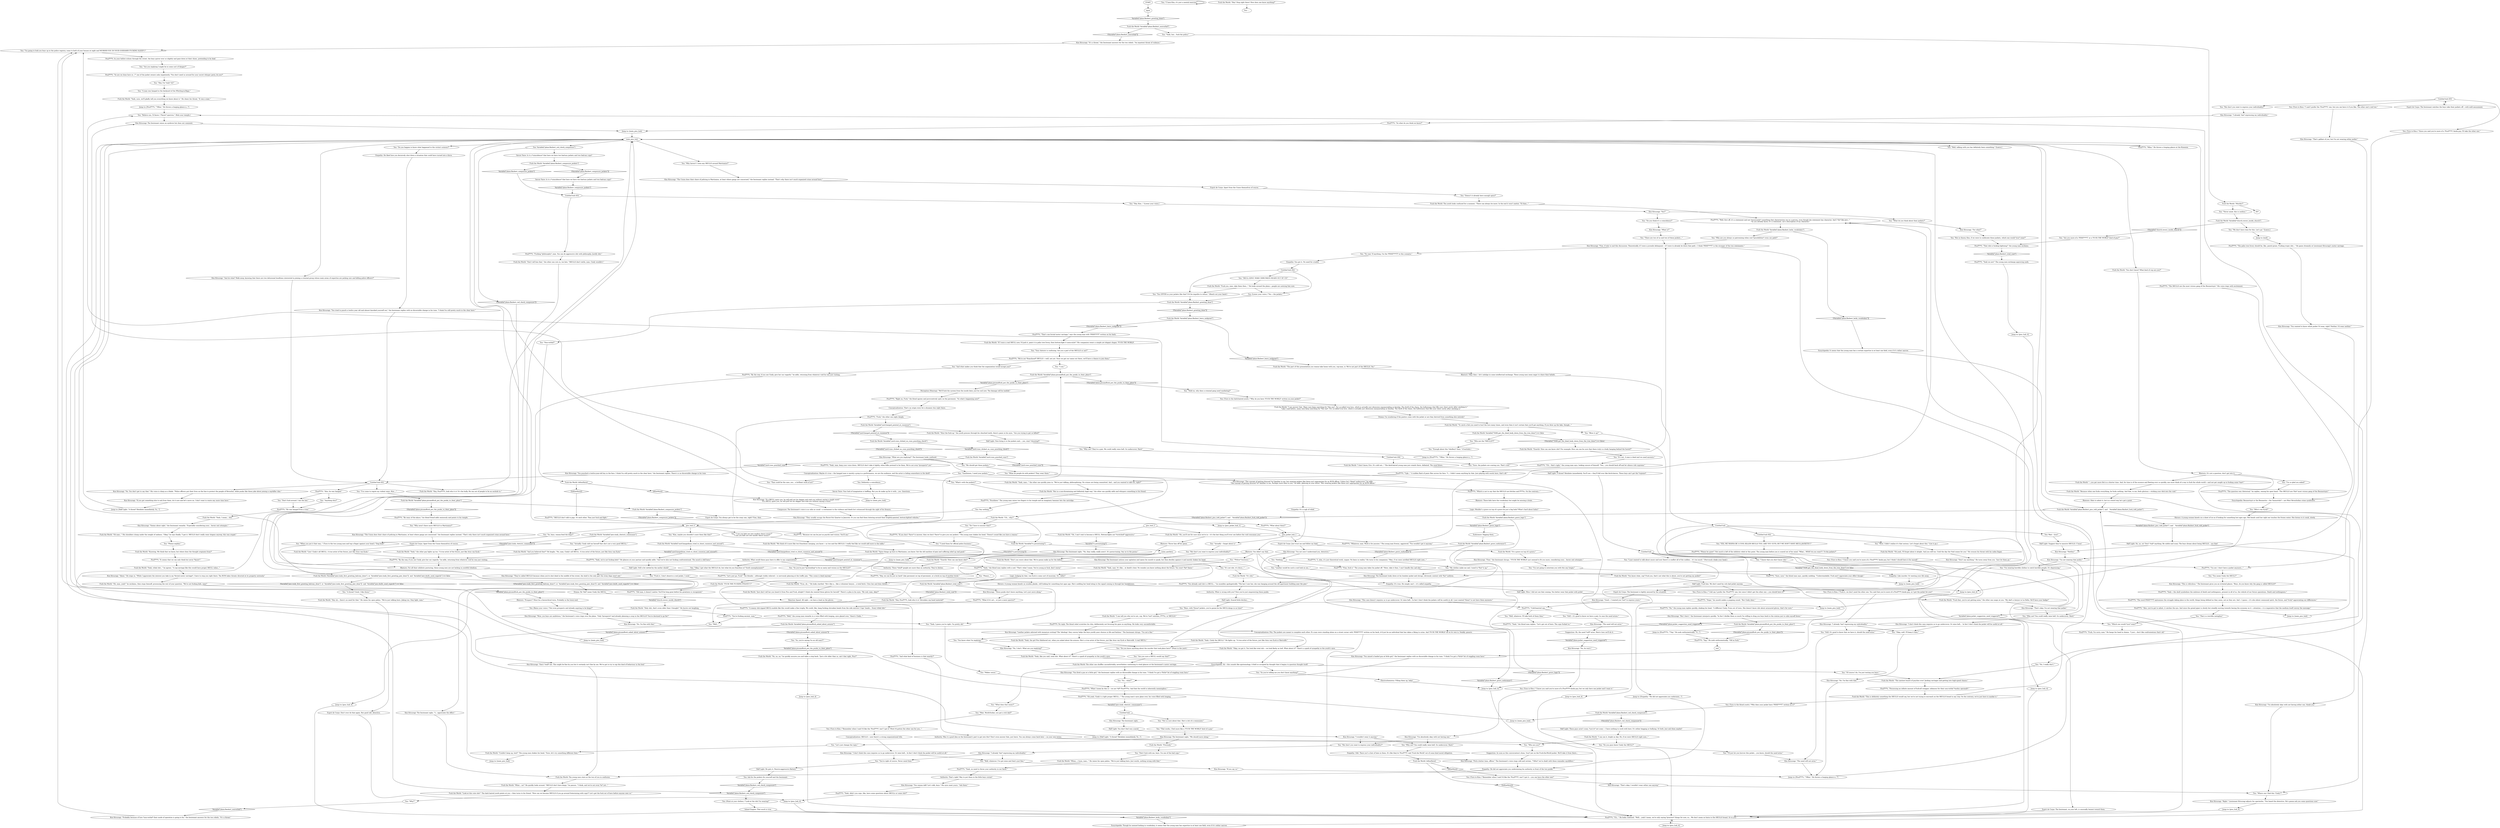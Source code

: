 # PLAZA / PISSFLAUBERT AND FTW
# Near Kineema, two young gentlemen wishing to introduce Martinaise to the SKULLS brand are idling away, looking at the beast of a motor carriage. It is possible to get their jackets if you succeed the red check.
# ==================================================
digraph G {
	  0 [label="START"];
	  1 [label="input"];
	  2 [label="Kim Kitsuragi: \"I'm absolutely okay with not having one.\""];
	  3 [label="Half Light: Suggest they're massive SKULLS. C'mon!"];
	  4 [label="Untitled hub"];
	  5 [label="Pissf****t: \"Yeah, no need to throw your authority in our faces.\""];
	  6 [label="Fuck the World: Variable[\"yard.cuno_clicked_on_cuno_punching_check\"]"];
	  7 [label="Variable[\"yard.cuno_clicked_on_cuno_punching_check\"]", shape=diamond];
	  8 [label="!(Variable[\"yard.cuno_clicked_on_cuno_punching_check\"])", shape=diamond];
	  9 [label="Fuck the World: Variable[\"yard.hangedman_tried_to_shoot_cunoesse_and_missed\"]"];
	  10 [label="Variable[\"yard.hangedman_tried_to_shoot_cunoesse_and_missed\"]", shape=diamond];
	  11 [label="!(Variable[\"yard.hangedman_tried_to_shoot_cunoesse_and_missed\"])", shape=diamond];
	  12 [label="Pissf****t: \"Right on, Fuck,\" the blond agrees and provocatively spits on the pavement. \"So what's happening now?\""];
	  13 [label="Savoir Faire: Is it a *coincidence* that here we have two bad-ass jackets and two bad-ass cops?"];
	  14 [label="Fuck the World: \"FUCK THE FUCKING POLICE!!!!\""];
	  15 [label="Composure: The lieutenant's voice is as calm as usual -- a testament to the violence and death he's witnessed through the sight of his firearm."];
	  16 [label="Pissf****t: \"What about them?\""];
	  17 [label="You: \"And what makes you think that the organization would accept you?\""];
	  18 [label="You: \"Hey, Kim...\" (Lower your voice.)"];
	  19 [label="Half Light: These guys aren't scary, *you're* not scary -- I have nothing to work with here. It's either begging or bullying. Or both. Just ask them maybe?"];
	  20 [label="Kim Kitsuragi: \"Probably because of how *non-verbal* their mode of operation is going to be,\" the lieutenant answers for the two rebels. \"It's a threat.\""];
	  21 [label="Pissf****t: \"By the way, if you see Cindy, give her our regards,\" he adds, returning from whatever void he was just visiting."];
	  22 [label="Fuck the World: \"Yeah,\" the other guy lights up too. \"A true artist of the future, just like Arno van Eyck.\""];
	  23 [label="You: \"Not so sure about that. She's a bit of a communist.\""];
	  24 [label="Suggestion: Oh, the need *will* arise. Here's how we'll do it:"];
	  25 [label="Fuck the World: IsKimHere()"];
	  26 [label="IsKimHere()", shape=diamond];
	  27 [label="!(IsKimHere())", shape=diamond];
	  28 [label="You: \"What does that mean?\""];
	  29 [label="You: \"SKULL KING! MAKE SHRUNKEN HEADS OUT OF US!\""];
	  30 [label="Conceptualization: Pity. The jackets are meant to complete each other. If a man were standing alone on a street corner with 'PISSF****T' written on his back, it'd just be an individual that has taken a liking to urine. And 'FUCK THE WORLD' all on its own is, frankly, generic."];
	  31 [label="Fuck the World: Variable[\"plaza.pissandfuck_asked_about_armour\"]"];
	  32 [label="Variable[\"plaza.pissandfuck_asked_about_armour\"]", shape=diamond];
	  33 [label="!(Variable[\"plaza.pissandfuck_asked_about_armour\"])", shape=diamond];
	  34 [label="Rhetoric: It's not a question, don't get into it."];
	  35 [label="Pissf****t: \"Sure, sure,\" the blond man says, quickly nodding. \"Understandable. Fuck and I appreciate your effort though.\""];
	  36 [label="You: \"I just wanted to talk about music and now there's a conflict all of the sudden... it's too much.\" (Nervously shake your head.)"];
	  37 [label="Kim Kitsuragi: \"You wanna talk? Let's talk, boys.\" His eyes meet yours. \"Ask them.\""];
	  38 [label="Fuck the World: \"Yeah, man...\" the other one quickly joins in. \"We're just talking, philosophising. No crimes are being committed. And... and you wanted to talk too, right?\""];
	  39 [label="Fuck the World: \"No, no, no,\" he quickly assures you and takes a step back. \"Just a bit older than us, ain't that right, Piss?\""];
	  40 [label="You: \"Blow it up!\""];
	  41 [label="Kim Kitsuragi: \"Wow, you boys are ambitious,\" the lieutenant's voice rings over the plaza. \"Only *prospects* and already planning a coup in the SKULLS? You're destined to go far!\""];
	  42 [label="Untitled hub (02)"];
	  43 [label="You: \"You OFFER us your jackets like that? It'd be impolite to refuse.\" (Reach out your hand.)"];
	  44 [label="Jump to: [main_piss_hub]"];
	  45 [label="Logic: Wouldn't a grave on top of a grave be just a big hole? What's hard about holes?"];
	  46 [label="Encyclopedia: Though he seemed lacking in vocabulary, it seems that the young man has expertise in at least one field, even if it's rather narrow."];
	  47 [label="Fuck the World: \"Because when one fucks everything, he fucks nothing. And that, to me, feels glorious -- sticking your dick into the void.\""];
	  48 [label="Fuck the World: \"If I were a real SKULL now, I'd jack it, paint it in palm tree livery, then bottom-light it neon-style!\" His companion wears a simple yet elegant slogan: 'FUCK THE WORLD'."];
	  49 [label="You: \"Why haven't I seen any SKULLS around Martinaise?\""];
	  50 [label="Pissf****t: \"He was hanged from a tree.\""];
	  51 [label="Kim Kitsuragi: \"Yes?\""];
	  52 [label="You: (Raise your voice.) \"Not even prospects and already aspiring to be kings?\""];
	  53 [label="Pissf****t: \"You're fucking ancient, man.\""];
	  54 [label="Logic: Judging by that, van Eyck is some sort of musician. Or... killer?"];
	  55 [label="Fuck the World: \"Fuck that, you're not getting mine,\" the other one snaps at you. \"My dad's a lawyer in La Delta. He'll have your badge!\""];
	  56 [label="Kim Kitsuragi: \"That's okay. I wouldn't wear either one anyway.\""];
	  57 [label="You: \"Let's just change the topic.\""];
	  58 [label="Jump to: [main_piss_hub]"];
	  59 [label="Pissf****t: As your bellow echoes through the street, the boys quiver ever so slightly and gaze down at their shoes, pretending to be deaf."];
	  60 [label="Jump to: [piss_hub_4]"];
	  61 [label="You: \"I've come to regret my violent ways, Kim....\""];
	  62 [label="Half Light: Still a bit rattled by the earlier shock?"];
	  63 [label="You: \"Wow. I didn't realize it's that serious. Let's forget about this.\" (Let it go.)"];
	  64 [label="Fuck the World: \"Exactly! How can one know shit? For example: How can one be sure that there truly is a body hanging behind the hostel?\""];
	  65 [label="Fuck the World: Variable[\"plaza.flaubert_grave_endurance\"]"];
	  66 [label="Variable[\"plaza.flaubert_grave_endurance\"]", shape=diamond];
	  67 [label="!(Variable[\"plaza.flaubert_grave_endurance\"])", shape=diamond];
	  68 [label="Encyclopedia: It seems that the young man has a certain expertise in at least one field, even if it's rather narrow."];
	  69 [label="main_piss_hub"];
	  70 [label="Pissf****t: \"Possessing an infinite amount of fuck-all swagger, infamous for their non-verbal *modus operandi*.\""];
	  71 [label="Jump to: [main_piss_hub]"];
	  72 [label="Kim Kitsuragi: \"The Union does their share of policing in Martinaise, at least where gangs are concerned,\" the lieutenant replies instead. \"That's why there isn't much organized crime around here.\""];
	  73 [label="Fuck the World: \"Spice things up here in Martinaise, you know. Get the old machine of pain and suffering oiled up real good.\""];
	  74 [label="Kim Kitsuragi: \"Don't *well* me. This might be fine by you but it certainly isn't fine by me. We've got to try to nip this kind of behaviour in the bud.\""];
	  75 [label="Jump to: [main_piss_hub]"];
	  76 [label="piss_jacket_hub_1"];
	  77 [label="Drama: I'm wondering if the poetics come with the jacket or are they derived from something else entirely?"];
	  78 [label="You: \"Do you think it's a coincidence?\""];
	  79 [label="Kim Kitsuragi: \"What is?\""];
	  80 [label="You: \"There are two of us and two of these jackets...\""];
	  81 [label="You: \"Still. It's good to know that we have it, should the need arise.\""];
	  82 [label="Pissf****t: \"Yep.\" He nods enthusiastically. \"Old as fuck.\""];
	  83 [label="You: \"But don't you want to express your individuality?\""];
	  84 [label="Untitled hub (03)"];
	  85 [label="You: (Lower your voice.) \"Yes -- the jackets.\""];
	  86 [label="Fuck the World: \"Fuck you, man, take them then...\" He looks around the plaza -- people are noticing him now."];
	  87 [label="Pissf****t: \"Cold-hearted cop...\""];
	  88 [label="Fuck the World: (Variable[\"pier.cindy_first_greeting_balcony_done\"]  or  Variable[\"pier.cindy_first_greeting_pier_done\"])  and  Variable[\"pier.skulls_send_regards\"] == false"];
	  89 [label="(Variable[\"pier.cindy_first_greeting_balcony_done\"]  or  Variable[\"pier.cindy_first_greeting_pier_done\"])  and  Variable[\"pier.skulls_send_regards\"] == false", shape=diamond];
	  90 [label="!((Variable[\"pier.cindy_first_greeting_balcony_done\"]  or  Variable[\"pier.cindy_first_greeting_pier_done\"])  and  Variable[\"pier.skulls_send_regards\"] == false)", shape=diamond];
	  91 [label="Jump to: [main_piss_hub]"];
	  92 [label="You: \"I'm so glad you asked!\""];
	  93 [label="Empathy: He did not appreciate you undermining his authority in front of the two punks."];
	  94 [label="Fuck the World: Variable[\"plaza.flaubert_composure_jackets\"]"];
	  95 [label="Variable[\"plaza.flaubert_composure_jackets\"]", shape=diamond];
	  96 [label="!(Variable[\"plaza.flaubert_composure_jackets\"])", shape=diamond];
	  97 [label="You: \"Do I have to answer that?\""];
	  98 [label="You: \"YES, WE WANNA BE A COOL KILLER SKULLS TOO, LIKE YOU GUYS, BUT WE DON'T HAVE SKULL-JACKETS!!!\""];
	  99 [label="You: \"That could be the case, yes... a brilliant work of art!\""];
	  100 [label="Kim Kitsuragi: The lieutenant raises an eyebrow but does not comment."];
	  101 [label="Pissf****t: \"Be wary of the abyss,\" his blond friend adds ominously and points to his temple."];
	  102 [label="Fuck the World: \"I can answer that. Many men keep searching for *the one*. For so-called true love, which is actually just obsession masquerading as kinship. The thrill of the chase, the hollowness that fills your chest cavity after catching it.\"\n\"Like I said before, many men keep searching for *the one*. For so-called true love, which is actually just obsession masquerading as kinship. The thrill of the chase, the hollowness that fills your chest cavity after catching it.\"
"];
	  103 [label="Jump to: [piss_hub_4]"];
	  104 [label="Fuck the World: The youth looks confused for a moment. \"There can always be more. In the end it won't matter. 'Til then...\""];
	  105 [label="You: \"Actually -- forget about it.\""];
	  106 [label="You: \"Why not? You could really raise hell. Go undercover. Hard.\""];
	  107 [label="Fuck the World: \"Hey, Pissf****t, look who it is! Shrunken cop head material!\""];
	  108 [label="Savoir Faire: Your lack of imagination is baffling. But you do make up for it with... yes. Questions."];
	  109 [label="Rhetoric: Okay then -- let's indulge in some intellectual exchange. These young men seem eager to share their beliefs."];
	  110 [label="Authority: What would these guys have to offer to any organization?"];
	  111 [label="Fuck the World: IsKimHere()"];
	  112 [label="IsKimHere()", shape=diamond];
	  113 [label="!(IsKimHere())", shape=diamond];
	  114 [label="You: (Turn to Kim.) \"Fuck it, we don't need the other one. You said that you're more of a Pissf****t kinda guy, so I got the jacket for you!\""];
	  115 [label="You: \"Okay, well. I'll keep it then.\""];
	  116 [label="Kim Kitsuragi: \"Do. I'm fine with that.\""];
	  117 [label="Untitled hub (03)"];
	  118 [label="Kim Kitsuragi: \"I already *am* expressing my individuality.\""];
	  119 [label="Kim Kitsuragi: \"The need will not arise.\""];
	  120 [label="Fuck the World: Variable[\"plaza.pissandfuck_put_the_punks_to_their_place\"]"];
	  121 [label="Variable[\"plaza.pissandfuck_put_the_punks_to_their_place\"]", shape=diamond];
	  122 [label="!(Variable[\"plaza.pissandfuck_put_the_punks_to_their_place\"])", shape=diamond];
	  123 [label="Endurance: Digging them."];
	  124 [label="You: \"I see.\""];
	  125 [label="You: \"Okay, I get what the SKULLS do, but what do you franchise in? Youth unemployment?\""];
	  126 [label="Pissf****t: \"Hey, we can be just as hard! Like pavement on top of pavement, or a brick on top of another brick.\""];
	  127 [label="Fuck the World: \"To catch a fish you need to hurl the lure many times, and even then it isn't certain that you'll get anything. If you blow up the lake, though...\""];
	  128 [label="Kim Kitsuragi: \"The need will not arise.\""];
	  129 [label="Kim Kitsuragi: The lieutenant looks down at his bomber jacket and shrugs, obviously content with *his* uniform."];
	  130 [label="Kim Kitsuragi: The lieutenant sighs. \"No, they really, really aren't. It's porno-tuning. Say no to the porno.\""];
	  131 [label="You: \"Never mind, this is useless.\""];
	  132 [label="Jump to: [piss_hub_4]"];
	  133 [label="Rhetoric: For all their nihilistic posturing, these young men are not lacking in youthful idealism."];
	  134 [label="Reaction Speed: All right -- we have a lead on the gloves."];
	  135 [label="Rhetoric: Throw him off his game."];
	  136 [label="Half Light: Wow. I did not see that coming. You better wear that jacket with pride!"];
	  137 [label="Half Light: Now bring it to the jackets and.... yes, start *shouting*!"];
	  138 [label="You: \"Still -- it's good to know we have a pair. In case the need arises.\""];
	  139 [label="Fuck the World: Variable[\"yard.cuno_punched_cuno\"]"];
	  140 [label="Variable[\"yard.cuno_punched_cuno\"]", shape=diamond];
	  141 [label="!(Variable[\"yard.cuno_punched_cuno\"])", shape=diamond];
	  142 [label="Pissf****t: \"If you don't *have* to answer, then we don't *have* to give you our jackets.\" The young man shakes his head. \"Doesn't sound like you have a reason.\""];
	  143 [label="Fuck the World: \"Knowing. We think that we know, but where does the thought originate from?\""];
	  144 [label="Kim Kitsuragi: \"Ahem.\" He steps in. \"While I appreciate the interest you take in my *brutal motor carriage*, I have to stop you right there. The RCM takes threats directed at its property seriously.\""];
	  145 [label="Kim Kitsuragi: \"They usually occupy the Burnt-Out Quarter in Jamrock. Or you can find them loitering around their brightly-painted, bottom-lighted vehicles.\""];
	  146 [label="Fuck the World: \"Yeah, sure, we'll gladly tell you everything we know about it.\" He clears his throat. \"It was a man.\""];
	  147 [label="You: \"Don't fuck around. I am the law.\""];
	  148 [label="Fuck the World: Variable[\"plaza.flaubert_piss_told_jacket\"]  and    Variable[\"plaza.flaubert_fuck_told_jacket\"]"];
	  149 [label="Variable[\"plaza.flaubert_piss_told_jacket\"]  and    Variable[\"plaza.flaubert_fuck_told_jacket\"]", shape=diamond];
	  150 [label="!(Variable[\"plaza.flaubert_piss_told_jacket\"]  and    Variable[\"plaza.flaubert_fuck_told_jacket\"])", shape=diamond];
	  151 [label="Jump to: [piss_jacket_hub_1]"];
	  152 [label="Kim Kitsuragi: \"The concept of getting dressed *is* familiar to me, but wearing jackets like these isn't appropriate for an RCM officer. Unless he's *deep* undercover,\" he adds.\n\"The concept of getting dressed *is* familiar to me. Perhaps more than to you,\" he adds, glancing at your attire. \"But wearing jackets like these isn't appropriate for an RCM officer.\"
"];
	  153 [label="You: \"I need them for official police business.\""];
	  154 [label="Kim Kitsuragi: \"I don't think this case requires us to go undercover. Or raise hell...  In fact I don't think the jacket will be useful at all.\""];
	  155 [label="Pissf****t: \"And what kind of business is that exactly?\""];
	  156 [label="Esprit de Corps: Apart from the Union themselves of course."];
	  157 [label="Fuck the World: \"Yeah, I mean... duh.\""];
	  158 [label="You: \"Well, whatever. I've got mine and that's just fine.\""];
	  159 [label="Kim Kitsuragi: \"If you say so.\""];
	  160 [label="Half Light: Fuck him. We don't need his rich dad jacket anyway."];
	  161 [label="You: (Turn to Kim.) \"I did say I prefer the 'Pissf****t' one, but since I didn't get the other one -- you should have it!\""];
	  162 [label="You: (Turn to Kim.) \"Since you said you're more of a 'Pissf****t' kinda guy, I'll take the other one.\""];
	  163 [label="You: (Turn to Kim.) \"I said I prefer the 'Pissf****t' one, but you can have it if you like. The other one's cool too.\""];
	  164 [label="You: \"Well, whatever. I'll take both of them then.\""];
	  165 [label="Pissf****t: \"The question was rhetorical,\" he replies, raising his open hand. \"The SKULLS are *the* most vicious gang of the Besmertnyé.\""];
	  166 [label="Fuck the World: \"Whoa... c'mon, man...\" He raises his open palms. \"We're just talking here. Just words, nothing wrong with that.\""];
	  167 [label="Authority: That's right! Way to put them in the little boys corner!"];
	  168 [label="Pissf****t: \"Please be quiet!\" Not much is left of the nihilistic rebel at this point. The young man before you is scared out of his mind. \"What... WHAT do you want?!! T-t-the jackets?\""];
	  169 [label="Fuck the World: Variable[\"plaza.flaubert_grave_logic\"]"];
	  170 [label="Variable[\"plaza.flaubert_grave_logic\"]", shape=diamond];
	  171 [label="!(Variable[\"plaza.flaubert_grave_logic\"])", shape=diamond];
	  172 [label="Pissf****t: \"That's one brutal motor carriage,\" says the young man with 'PISSF****T' written on his back."];
	  173 [label="You: \"No, I really don't.\""];
	  174 [label="Kim Kitsuragi: \"If a SKULL spots you, he will pull out his dagger and stab you without saying a single word.\"\n\"If a SKULL spots you, he will pull out his dagger and stab you without saying a word.\""];
	  175 [label="Jump to: [Pissf****t: \"\"Mhm.\" He throws a longing glance a...\"]"];
	  176 [label="Pissf****t: \"We're not *franchised* SKULLS -- well, not yet. Once we get our name out there, we'll have a chance to join them.\""];
	  177 [label="Pissf****t: \"What I mean by this is -- we are *all* Pissf****ts. And that the world is inherently meaningless.\""];
	  178 [label="Fuck the World: \"Uh... why?\""];
	  179 [label="Kim Kitsuragi: The lieutenant sighs. \"I... appreciate the effort.\""];
	  180 [label="Esprit de Corps: Apart from the Union themselves of course."];
	  181 [label="Kim Kitsuragi: \"The Union does their share of policing in Martinaise, at least where gangs are concerned,\" the lieutenant replies instead. \"That's why there isn't much organized crime around here.\""];
	  182 [label="Untitled hub"];
	  183 [label="You: \"No way! If anything, I'm the *PISSF****T* in this scenario.\""];
	  184 [label="You: \"Why not? You could really raise hell. Go undercover. Hard.\""];
	  185 [label="Fuck the World: \"It's shit.\""];
	  186 [label="Fuck the World: \"Okay, we get it. You look like total shit -- we look flashy as hell. What about it?\" There's a spark of sympathy in the youth's eyes."];
	  187 [label="You: \"Leather would be such a cool look on me...\""];
	  188 [label="Kim Kitsuragi: \"That's gallant of you, but I'm not wearing either jacket.\""];
	  189 [label="You: \"Do you happen to know what happened to the victim's armour?\""];
	  190 [label="Kim Kitsuragi: \"It's a threat,\" the lieutenant answers for the two rebels. \"An impotent threat of violence.\""];
	  191 [label="Kim Kitsuragi: \"You punched a twelve-year-old boy in the face. I think I'm still pretty much in the clear here,\" the lieutenant replies. There's is no discernible change in his tone."];
	  192 [label="Untitled hub (03)"];
	  193 [label="You: \"Yeah, I guess you're right. I'm pretty old.\""];
	  194 [label="Fuck the World: \"Oh yeah, I'll forget about it alright. And you will too. Until the day the Void comes for you.\" He crosses his throat with his index finger."];
	  195 [label="Jump to: [main_piss_hub]"];
	  196 [label="You: \"Well, talking with you has definitely been something.\" [Leave.]"];
	  197 [label="Pissf****t: \"Yeah -- the skull symbolizes the embrace of death and nothingness, present in all of us, the vehicle of our future operations. Death and nothingness.\""];
	  198 [label="Fuck the World: The young men stare at the two of you in confusion."];
	  199 [label="You: \"Anything else?\""];
	  200 [label="Pissf****t: \"Also, you've got to admit, it catches the eye. And since the grand piper is slowly but steadily moving towards basing the economy on it -- attention -- it is imperative that the medium itself convey the message.\""];
	  201 [label="You: \"What do you think about their jackets?\""];
	  202 [label="Kim Kitsuragi: \"No, I don't. What are you implying?\""];
	  203 [label="You: \"Who are you?\""];
	  204 [label="Jump to: [end]"];
	  205 [label="Fuck the World: Variable[\"plaza.flaubert_leave_midgreet\"]"];
	  206 [label="Variable[\"plaza.flaubert_leave_midgreet\"]", shape=diamond];
	  207 [label="!(Variable[\"plaza.flaubert_leave_midgreet\"])", shape=diamond];
	  208 [label="Fuck the World: \"And you believed that?\" He laughs. \"No, man, Cindy's all SKULL. A true artist of the future, just like Arno van Eyck.\""];
	  209 [label="Kim Kitsuragi: \"I already *am* expressing my individuality.\""];
	  210 [label="Encyclopedia: Besmertnyé or the Besmertie -- the *immortals* -- are West Revacholian crime syndicates."];
	  211 [label="Pissf****t: \"SKULLS don't talk to pigs. Or each other. They just fuck and fight.\""];
	  212 [label="You: \"Nothing.\""];
	  213 [label="Fuck the World: \"Couldn't keep up, huh?\" The young man shakes his head. \"Sure, let's try something different then.\""];
	  214 [label="Kim Kitsuragi: \"If you got something else to ask from them, do it now and let's move on. I don't want to waste any more time here.\""];
	  215 [label="Rhetoric: Hate to admit it, but in a weird way he's got a point."];
	  216 [label="Pissf****t: \"It seems that we can only think but never *know*.\""];
	  217 [label="Fuck the World: \"Yeah. Cindy the SKULL!\" He lights up. \"A true artist of the future, just like Arno van Eyck or Rietveldt.\""];
	  218 [label="You: \"So, you're saying I'm an old man?!\""];
	  219 [label="You: \"Well...\""];
	  220 [label="Pissf****t: \"Also, he was hanged.\""];
	  221 [label="Jump to: [Pissf****t: \"\"Mhm.\" He throws a longing glance a...\"]"];
	  222 [label="You: \"But don't you want to express your individuality?\""];
	  223 [label="You: \"I'm wearing horrible clothes to catch horrible people. It's depressing.\""];
	  224 [label="You: \"*Police* business.\""];
	  225 [label="Authority: Was it a good idea on the lieutenant's part to get into this? Don't even answer that, just leave. You can always come back later -- on your own terms."];
	  226 [label="Kim Kitsuragi: \"I don't think this case requires us to go undercover. Or raise hell... In fact I don't think the jacket will be useful at all.\""];
	  227 [label="Empathy: Odd. There isn't a hint of hate in them. It's like they're 'Pissf****t' and 'Fuck the World' out of some kind moral obligation."];
	  228 [label="You: \"Fuck it, I don't deserve a cool jacket, I suck.\""];
	  229 [label="Empathy: It's true. He simply can't -- it's called empathy."];
	  230 [label="Fuck the World: \"You know what, cop? Fuck you, that's not what this is about, you're not getting my jacket!\""];
	  231 [label="Fuck the World: \"Just don't tell her you heard it from Piss and Fuck, alright? I think she wanted those gloves for herself.\" There's a plea in his eyes. \"Be cool, man, okay?\""];
	  232 [label="Authority: What is wrong with you? Now you're just empowering these punks."];
	  233 [label="Pissf****t: \"Ugh...\" A sudden flash of panic flies across his face. \"I... I didn't mean anything by that. Just playing with words here, that's all.\""];
	  234 [label="You: \"Ee... what?\""];
	  235 [label="You: \"That is a terrible metaphor.\""];
	  236 [label="Fuck the World: Variable[\"TASK.get_the_dead_body_down_from_the_tree_done\"] == false"];
	  237 [label="Variable[\"TASK.get_the_dead_body_down_from_the_tree_done\"] == false", shape=diamond];
	  238 [label="!(Variable[\"TASK.get_the_dead_body_down_from_the_tree_done\"] == false)", shape=diamond];
	  239 [label="You: \"Who are the *SKULLS*?\""];
	  240 [label="Fuck the World: \"You don't know? What kind of cop are you?\""];
	  241 [label="You: \"Enough about this *skullery* then.\" (Conclude.)"];
	  242 [label="Pissf****t: \"Because we can be just as psycho and vicious. You'll see.\""];
	  243 [label="Pissf****t: \"By the way, if you see Cindy, give her our regards,\" he adds, returning from whatever void he was just visiting."];
	  244 [label="You: \"Do you know anything about the murder that took place here?\" (Point to the yard.)"];
	  245 [label="Kim Kitsuragi: \"And do what? Walk away, knowing that there are two delusional hoodlums interested in joining a criminal group whose main areas of expertise are jacking cars and killing police officers?\""];
	  246 [label="Kim Kitsuragi: \"What are you implying?\" The lieutenant looks confused."];
	  247 [label="Kim Kitsuragi: \"Fine, if only to end this discussion: Theoretically, if I were a juvenile delinquent -- if I were to already be down that path -- I think 'PISSF****T' is the stronger of the two statements.\""];
	  248 [label="You: \"C'mon Kim, it's just a mental exercise!\""];
	  249 [label="Kim Kitsuragi: \"I'm not wearing that jacket.\""];
	  250 [label="Kim Kitsuragi: \"I already *am* expressing my individuality.\""];
	  251 [label="Kim Kitsuragi: The lieutenant notices your agitation and opens his mouth to speak, but then decides against it and merely shakes his head."];
	  252 [label="Fuck the World: \"Yeah, man. It's like... at death's door. No wonder you know nothing about the future. You won't *be* there.\""];
	  253 [label="end"];
	  254 [label="Pissf****t: \"The palm tree livery should be, like, pastel green. Fucking tropic shit...\" He gazes dreamily at Lieutenant Kitsuragi's motor carriage."];
	  255 [label="Fuck the World: \"The part of this presentation you wanna take home with you, cop-man, is: We're not part of the SKULLS. Yet.\""];
	  256 [label="Rhetoric: These kids have the vocabulary but might be missing a brain."];
	  257 [label="Kim Kitsuragi: \"Fine,\" the lieutenant shrugs. \"'FUCK THE WORLD' just seemed to fit you more, considering your... heroic exit attempts.\""];
	  258 [label="Empathy: You got it. No need for cruelty."];
	  259 [label="You: (Turn to Kim.) \"I know you said you're more of a 'Pissf****t' kinda guy, but I think I should have it for myself.\""];
	  260 [label="You: \"But don't you want to express your individuality?\""];
	  261 [label="Fuck the World: \"I don't know, Eric. It's cold out...\" The dark-haired young man just stands there, defeated. The wind blows."];
	  262 [label="Kim Kitsuragi: \"Pick a better time, officer.\" The lieutenant's voice rings cold and certain. \"*After* we've dealt with these wannabe cop-killers.\""];
	  263 [label="Fuck the World: Variable[\"plaza.pissandfuck_put_the_punks_to_their_place\"]"];
	  264 [label="Variable[\"plaza.pissandfuck_put_the_punks_to_their_place\"]", shape=diamond];
	  265 [label="!(Variable[\"plaza.pissandfuck_put_the_punks_to_their_place\"])", shape=diamond];
	  266 [label="Fuck the World: Variable[\"plaza.flaubert_composure_jackets\"]"];
	  267 [label="Variable[\"plaza.flaubert_composure_jackets\"]", shape=diamond];
	  268 [label="!(Variable[\"plaza.flaubert_composure_jackets\"])", shape=diamond];
	  269 [label="Esprit de Corps: You always get to be the crazy one, right? Fine, then."];
	  270 [label="You: \"I'm not going to entertain you with this any longer.\""];
	  271 [label="You: \"So you're telling me you don't know anything?\""];
	  272 [label="Fuck the World: \"Yeah, tribal shit...\" he agrees. \"A cop-carriage like this would have proper SKULL value...\""];
	  273 [label="Pissf****t: \"Well,\" the young man remarks in a voice filled with longing, eyes glazed over, \"there's Cindy...\""];
	  274 [label="You: \"Doesn't it already have enough spice?\""];
	  275 [label="You: \"So you're just *pretending* to be as nasty and vicious as the SKULLS?\""];
	  276 [label="Pissf****t: \"Well, first off, it's a statement and not *necessarily* something that characterizes me as a person, even though the statement has character. And I *do* like piss...\"\n\"As you already know, it's a statement, not a description of my character.\""];
	  277 [label="Fuck the World: Variable[\"plaza.flaubert_red_check_composure\"]"];
	  278 [label="Variable[\"plaza.flaubert_red_check_composure\"]", shape=diamond];
	  279 [label="!(Variable[\"plaza.flaubert_red_check_composure\"])", shape=diamond];
	  280 [label="Jump to: [main_piss_hub]"];
	  281 [label="You: \"Hey, I'm *only* 42!\""];
	  282 [label="Fuck the World: \"Don't you worry about that. We're gonna make up for the deficit.\""];
	  283 [label="Fuck the World: \"Lies! Cindy's all SKULL. A true artist of the future, just like Arno van Eyck.\""];
	  284 [label="You: \"That works, I feel more like a 'FUCK THE WORLD' kind of a guy.\""];
	  285 [label="Variable[\"plaza.jacket_suggestion_need_triggered\"]"];
	  286 [label="Variable[\"plaza.jacket_suggestion_need_triggered\"]", shape=diamond];
	  287 [label="!(Variable[\"plaza.jacket_suggestion_need_triggered\"])", shape=diamond];
	  288 [label="Esprit de Corps: The lieutenant, on your left, is unusually lenient toward them."];
	  289 [label="You: (Turn to Kim.) \"Remember when I said I'd like the 'Pissf****t' one? I got it -- you can have the other one!\""];
	  290 [label="Esprit de Corps: The lieutenant watches the boys take their jackets off -- with mild amusement."];
	  291 [label="Fuck the World: Variable[\"yard.hanged_pointed_at_cunoesse\"]"];
	  292 [label="Variable[\"yard.hanged_pointed_at_cunoesse\"]", shape=diamond];
	  293 [label="!(Variable[\"yard.hanged_pointed_at_cunoesse\"])", shape=diamond];
	  294 [label="Fuck the World: \"Shut the fuck up,\" the youth presses through his clenched teeth, there's panic in his eyes. \"Are you trying to get us killed?\""];
	  295 [label="You: Ask for the jackets for yourself and the lieutenant."];
	  296 [label="You: Variable[\"plaza.flaubert_red_check_composure\"]"];
	  297 [label="Variable[\"plaza.flaubert_red_check_composure\"]", shape=diamond];
	  298 [label="!(Variable[\"plaza.flaubert_red_check_composure\"])", shape=diamond];
	  299 [label="Savoir Faire: Is it a *coincidence* that here we have two bad-ass jackets and two bad-ass cops?"];
	  300 [label="Half Light: No, no, no! Don't *ask* anything. Be subtle and scary. The boys dream about being SKULLS... use that!"];
	  301 [label="You: (Point at your clothes.) \"Look at the shit I'm wearing!\""];
	  302 [label="Fuck the World: Variable[\"tc.pornotuning\"]"];
	  303 [label="Variable[\"tc.pornotuning\"]", shape=diamond];
	  304 [label="!(Variable[\"tc.pornotuning\"])", shape=diamond];
	  305 [label="some_quickery"];
	  306 [label="Jump to: [piss_hub_4]"];
	  307 [label="Fuck the World: Variable[\"plaza.flaubert_total_cunt\"]"];
	  308 [label="Variable[\"plaza.flaubert_total_cunt\"]", shape=diamond];
	  309 [label="!(Variable[\"plaza.flaubert_total_cunt\"])", shape=diamond];
	  310 [label="Kim Kitsuragi: \"These punks don't know anything. Let's just move along.\""];
	  311 [label="Kim Kitsuragi: \"Seems about right,\" the lieutenant remarks. \"Especially considering your... heroic exit attempts.\""];
	  312 [label="Kim Kitsuragi: The lieutenant sighs. \"We should move along.\""];
	  313 [label="Authority: These *skull* people are more than an authority. They're deities."];
	  314 [label="Untitled hub"];
	  315 [label="Kim Kitsuragi: \"Good -- I wanted you *not* to express yours.\""];
	  316 [label="You: \"You mean Cindy the SKULL?\""];
	  317 [label="You: \"A threat? Good. I like those.\""];
	  318 [label="Jump to: [piss_hub_4]"];
	  319 [label="Kim Kitsuragi: \"You tried to punch a twelve year old and almost knocked yourself out,\" the lieutenant replies with no discernible change in his tone. \"I think I'm still pretty much in the clear here.\""];
	  320 [label="Jump to: [piss_hub_4]"];
	  321 [label="Fuck the World: \"But in a non-threatening and definitely legal way,\" the other one quickly adds and whispers something to his friend."];
	  322 [label="Perception (Hearing): \"We'll fuck the system from the inside later, just be cool now. The damage will be tenfold.\""];
	  323 [label="Pissf****t: \"Pssshhew.\" The young man raises two fingers to his temple and an imaginary hammer hits the cartridge."];
	  324 [label="Pissf****t: \"So are we done here or...?\" one of the jacket owners asks impatiently. \"You don't need us around for your secret whisper party, do you?\""];
	  325 [label="Pissf****t: \"Fuck,\" the other one sighs deeply."];
	  326 [label="You: \"Please explain.\""];
	  327 [label="Fuck the World: \"Precisely.\""];
	  328 [label="Electrochemistry: Filling them up, baby!"];
	  329 [label="Pissf****t: \"I, uhm, it's just theoretical work, copper. No basis in reality.\" He turns to his companion: \"Man, if we were certified SKULLS right now...\""];
	  330 [label="Fuck the World: \"Oh, man, yeah!\" he exclaims, then stops himself, processing the rest of your question. \"We're not fucking kids, man!\""];
	  331 [label="Fuck the World: \"We think of it more like two franchises merging, you know -- us two and the SKULLS. I really feel like we would add more to the table.\""];
	  332 [label="You: (Turn to the dark-haired youth.) \"Why do you have 'FUCK THE WORLD' written on your jacket?\""];
	  333 [label="Pissf****t: \"Whatever, man. Work is for pussies.\" The young man frowns, aggrieved. \"You wouldn't get it anyway.\""];
	  334 [label="Kim Kitsuragi: \"They're called SKULLS because when you're shot dead in the middle of the street, the skull is the only part the stray dogs won't eat.\""];
	  335 [label="Pissf****t: \"The word PISSF****T epitomizes the struggle taking place in the world, things being defined as they seem, not as they are. And -- I guess -- it's also about communal spirit, the future, and *truly* appreciating our differences.\""];
	  336 [label="Fuck the World: Variable[\"plaza.flaubert_lacks_vocabulary\"]"];
	  337 [label="Variable[\"plaza.flaubert_lacks_vocabulary\"]", shape=diamond];
	  338 [label="!(Variable[\"plaza.flaubert_lacks_vocabulary\"])", shape=diamond];
	  339 [label="You: \"Why are you always so patronizing when cool *possibilities* cross our path?\""];
	  340 [label="You: \"You know what I'm implying.\""];
	  341 [label="You: \"We should get these jackets.\""];
	  342 [label="Pissf****t: \"Yeah, man, keep your voice down. SKULLS don't take it lightly, when folks pretend to be them. We're not even *prospects* yet.\""];
	  343 [label="Fuck the World: \"Look at this cute shit!\" The dark haired youth points at you -- then turns to his friend. \"How can we become SKULLS if you go around fraternising with cops?! Let's get the fuck out of here before anyone sees us.\""];
	  344 [label="Jump to: [Pissf****t: \"\"Mhm.\" He throws a longing glance a...\"]"];
	  345 [label="Fuck the World: Variable[\"church.ravers_inside_church\"]"];
	  346 [label="Variable[\"church.ravers_inside_church\"]", shape=diamond];
	  347 [label="!(Variable[\"church.ravers_inside_church\"])", shape=diamond];
	  348 [label="You: \"We don't have time for this. Let's go.\" [Leave.]"];
	  349 [label="You: \"Do you guys know Cindy the SKULL?\""];
	  350 [label="Pissf****t: \"Mhm.\" He throws a longing glance at the Kineema."];
	  351 [label="You: \"Believe me, I'd know. I *know* spectres.\" (Rub your temple.)"];
	  352 [label="You: Definitely a coincidence."];
	  353 [label="Pissf****t: \"Fucking *philosophy*, man. You can do aggressive shit with philosophy. Justify shit.\""];
	  354 [label="You: \"Wait, World-fucker, you got a rich dad?\""];
	  355 [label="Untitled hub (02)"];
	  356 [label="You: \"Why not? They're a pair. We could really raise hell. Go undercover. Hard.\""];
	  357 [label="You: \"Sure, the jackets are scaring you. That's cool.\""];
	  358 [label="Fuck the World: \"Yeah, the girl Piss blathered out, when you asked about the armour. She's a true artist of the future, just like Arno van Eyck or Rietveldt. A real SKULL.\""];
	  359 [label="Jump to: [main_piss_hub]"];
	  360 [label="You: \"Don't fuck with me, boys. I'm one of the bad cops.\""];
	  361 [label="You: \"I know that you don't know shit.\""];
	  362 [label="You: \"Of course I do, I'm just testing you boys.\""];
	  363 [label="Fuck the World: \"...you get more fish in a shorter time. And, for time is of the essence and fleeting ever so quickly, one must think of a way to fuck the whole world -- and not get caught up in fucking some *one*.\""];
	  364 [label="You: \"Which one would *you* wear?\""];
	  365 [label="You: \"Gentlemen, I need your jackets.\""];
	  366 [label="Fuck the World: \"I can see it, bright as day. Oh, if we were SKULLS right now...\""];
	  367 [label="Kim Kitsuragi: \"You wanted to know which jacket I'd wear, right? Neither. I'd wear neither.\""];
	  368 [label="Pissf****t: \"Fine, fuck it.\" The young man takes his jacket off. \"Here, take it then. I can't handle this sad shit.\""];
	  369 [label="Fuck the World: \"N-no, uh...\" He looks startled. \"He's like a... like a volunteer lawyer... a total bitch. Cites law and does dishes...\""];
	  370 [label="You: (Turn to Kim.) \"Remember when I said I'd like the 'Pissf****t' one? I got it! Wish I'd gotten the other one for you...\""];
	  371 [label="Esprit de Corps: The lieutenant is lightly amused by the situation."];
	  372 [label="You: (Turn to Kim.) \"I know you said you're more of a Pissf****t kinda guy, but we only have one jacket and I want it.\""];
	  373 [label="You: Wait -- how?"];
	  374 [label="Kim Kitsuragi: \"I'm absolutely okay with not having either one, thank you.\""];
	  375 [label="Pissf****t: \"I'm not. I don't have a jacket anymore...\""];
	  376 [label="Pissf****t: \"So what do you think we know?\""];
	  377 [label="Pissf****t: \"Uh... that's right,\" the young man says, looking unsure of himself. \"You... you should back off and let silence rule supreme.\""];
	  378 [label="Jump to: [Empathy: \"He did not appreciate you undermini...\"]"];
	  379 [label="Jump to: [Half Light: \"A threat? Retaliate immediately. Yo...\"]"];
	  380 [label="You: Say nothing."];
	  381 [label="Fuck the World: \"Oh, I can't wait to become a SKULL. Bottom-lights are *wretched* aggressive.\""];
	  382 [label="piss_hub_4"];
	  383 [label="Pissf****t: \"Uh...\" He looks confused. \"Well... yeah I mean, we're only saying *practice* things for now, so... We don't mean no harm to the SKULLS brand. Or to you.\""];
	  384 [label="Fuck the World: The other one shuffles uncomfortably, nevertheless continuing to steal glances at the lieutenant's motor carriage."];
	  385 [label="Kim Kitsuragi: \"Leather jackets adorned with immature writing? The 'ideology' they convey helps the boys justify poor choices in life and fashion.\" The lieutenant shrugs. \"I'm not a fan.\""];
	  386 [label="Kim Kitsuragi: \"For what?\""];
	  387 [label="You: \"What do people do with jackets? They wear them.\""];
	  388 [label="You: \"But in theory, Kim, if we were to confiscate these jackets, which one would *you* wear?\""];
	  389 [label="Pissf****t: \"Which is not to say that the SKULLS are bitches and f****ts. On the contrary...\""];
	  390 [label="Pissf****t: No reply. The blond rebel scratches his chin, deliberately not focusing his gaze on anything. He looks very uncomfortable."];
	  391 [label="You: \"When you put it that way...\" (Turn to the two young men and tap a finger against your head.) \"Dog food!\""];
	  392 [label="Fuck the World: \"Hey, Pissf****t, look who it is! It's the bully. He ran out of people to be an asshole to.\""];
	  393 [label="Pissf****t: \"Yeah we are!\" The young men exchange approving nods."];
	  394 [label="You: \"It's not shit, it's disco...\""];
	  395 [label="Fuck the World: \"Exactly! How can one know shit?\""];
	  396 [label="Empathy: Like murder. Or wasting your life away."];
	  397 [label="Fuck the World: \"Don't tell him that,\" the other one cuts in, too late. \"SKULLS don't tattle, man. Cindy wouldn't.\""];
	  398 [label="Pissf****t: \"No,\" the young man replies quickly, shaking his head. \"A different Cindy. From out of town. She doesn't know shit about armoured gloves, that's for sure.\""];
	  399 [label="Kim Kitsuragi: \"This is ridiculous.\" The lieutenant gives you an irritated glance. \"Boys, do you know why the gang is called SKULLS?\""];
	  400 [label="Half Light: Scared little bitches..."];
	  401 [label="Kim Kitsuragi: \"You fired a gun at a little girl,\" the lieutenant replies with no discernible change in his tone. \"I think I've got a *little* bit of wiggling room here.\""];
	  402 [label="Pissf****t: \"Yeah, we're not fucking kids!\" He glances at your partner and quickly adds: \"And we're also not fucking confrontational. The mood is chill here.\""];
	  403 [label="Rhetoric: 'Prospect'? Must be a hierarchical term. Probably in the lower-end."];
	  404 [label="Conceptualization: Maybe it's true -- the hanged man is merely a prop in a performance, we are the audience, and the artist is hiding somewhere in the dark?"];
	  405 [label="Pissf****t: \"A snazzy shit-ripped SKULL-mobile like this would make a fine trophy. We could, like, hang fucking shrunken heads from the side mirrors! Cops' heads... Scary tribal shit.\""];
	  406 [label="You: \"Your rhetoric is confusing. Are you a part of the SKULLS or not?\""];
	  407 [label="You: \"So, boys, wanna feed the dogs?\""];
	  408 [label="Kim Kitsuragi: \"I'm not sure I understand you, detective.\""];
	  409 [label="Pissf****t: \"Fuck, I'm sorry, man.\" He hangs his head in shame. \"I just... don't like confrontations that's all.\""];
	  410 [label="You: \"Why?\""];
	  411 [label="You: \"Why aren't there more SKULLS in Martinaise?\""];
	  412 [label="Fuck the World: Variable[\"pier.cindy_rhetoric_communist\"]"];
	  413 [label="Variable[\"pier.cindy_rhetoric_communist\"]", shape=diamond];
	  414 [label="!(Variable[\"pier.cindy_rhetoric_communist\"])", shape=diamond];
	  415 [label="You: \"Actually, Cindy told me herself that she's not a very good SKULL.\""];
	  416 [label="Kim Kitsuragi: The lieutenant sighs."];
	  417 [label="Half Light: He gets it. Passive-aggressive flattery."];
	  418 [label="Kim Kitsuragi: \"Do. I'm fine with that.\""];
	  419 [label="Pissf****t: \"Yeah,\" the blond man replies. \"Let's get out of here. The cops fucked us.\""];
	  420 [label="Half Light: A threat? Retaliate immediately. You'll see -- they'll fall over like bitch-leaves. These boys ain't got the *cojones*."];
	  421 [label="You: \"I'm going to look you boys up in the police registry, come to both of your houses at night and MURDER YOU IN YOUR GODDAMN FUCKING SLEEP!!!\""];
	  422 [label="Kim Kitsuragi: \"You aimed a loaded gun at little girl,\" the lieutenant replies with no discernible change in his tone. \"I think I've got a *little* bit of wiggling room here.\""];
	  423 [label="Pissf****t: \"Yeah,\" the blond man replies with a nod. \"That's what I mean. You're young as fuck, don't worry.\""];
	  424 [label="Jump to: [piss_hub_4]"];
	  425 [label="Conceptualization: That's an origin story for a dynamic duo right there."];
	  426 [label="Fuck the World: \"Oh man...\" His shoulders slump under the weight of sadness. \"Okay,\" he says finally. \"I get it. SKULLS don't really wear slogans anyway, this was stupid.\""];
	  427 [label="Fuck the World: Variable[\"plaza.flaubert_greeting_done\"]"];
	  428 [label="Variable[\"plaza.flaubert_greeting_done\"]", shape=diamond];
	  429 [label="!(Variable[\"plaza.flaubert_greeting_done\"])", shape=diamond];
	  430 [label="You: \"Non-verbal?\""];
	  431 [label="Fuck the World: \"Oh, you'll see for sure once we're in -- it's the last thing you'll ever see before the void consumes you.\""];
	  432 [label="You: \"Hold on, why does a criminal gang need marketing?\""];
	  433 [label="You: (Turn to the blond youth.) \"Why does your jacket have 'PISSF****T' written on it?\""];
	  434 [label="Esprit de Corps: Just trust me and follow my lead."];
	  435 [label="Jump to: [piss_hub_4]"];
	  436 [label="You: \"Boys, with *those* jackets, you're gonna be the SKULL-kings in no time!\""];
	  437 [label="Kim Kitsuragi: \"Neither.\""];
	  438 [label="Pissf****t: \"That ride is fucking lightning!\" the young man exclaims."];
	  439 [label="Fuck the World: Variable[\"plaza.flaubert_nonverbal\"]"];
	  440 [label="Variable[\"plaza.flaubert_nonverbal\"]", shape=diamond];
	  441 [label="!(Variable[\"plaza.flaubert_nonverbal\"])", shape=diamond];
	  442 [label="You: \"Yeah, but... fuck the police.\""];
	  443 [label="Kim Kitsuragi: \"No. You don't get to say that.\" His voice is sharp as a blade. \"Police officers put their lives on the line to protect the people of Revachol, while punks like these joke about joining a cop-killer clan.\""];
	  444 [label="Fuck the World: \"Murder?\""];
	  445 [label="You: \"Are you sure a SKULL would say that?\""];
	  446 [label="Kim Kitsuragi: \"I wouldn't wear it anyway.\""];
	  447 [label="Conceptualization: SKULLS -- now there's a strong organizational title."];
	  448 [label="You: \"My clothes make me sad, I need to *fun* it up.\""];
	  449 [label="Kim Kitsuragi: \"This case doesn't requires us to go undercover. Or raise hell... In fact I don't think the jackets will be useful at all. I just wanted *them* to not have them anymore.\""];
	  450 [label="Untitled hub (04)"];
	  451 [label="You: \"Where can I find this 'Cindy'?\""];
	  452 [label="Drama: He *did* mean Cindy the SKULL."];
	  453 [label="Kim Kitsuragi: \"But I don't,\" the lieutenant interjects quickly. \"In fact I dislike them so much I'm willing to drag you boys back to the station just to calm myself down.\""];
	  454 [label="Fuck the World: \"Hey uh... there's no need for that.\" He raises his open palms. \"We're just talking here. Joking too. Stay light, man.\""];
	  455 [label="Fuck the World: Variable[\"plaza.pissandfuck_put_the_punks_to_their_place\"]"];
	  456 [label="Variable[\"plaza.pissandfuck_put_the_punks_to_their_place\"]", shape=diamond];
	  457 [label="!(Variable[\"plaza.pissandfuck_put_the_punks_to_their_place\"])", shape=diamond];
	  458 [label="Jump to: [Pissf****t: \"\"Yep.\" He nods enthusiastically. \"O...\"]"];
	  459 [label="You: \"Makes sense.\""];
	  460 [label="Jump to: [main_piss_hub]"];
	  461 [label="Rhetoric: You didn't say that."];
	  462 [label="Encyclopedia: Ah -- this sounds like epistemology. A field so occupied by thought that it begins to question thought itself."];
	  463 [label="You: ..."];
	  464 [label="piss_hub_2"];
	  465 [label="Fuck the World: \"This is definitely something the SKULLS would say, but we're not trying to encroach on the SKULLS brand in any way. On the contrary, we're just here to market it.\""];
	  466 [label="Jump to: [piss_hub_4]"];
	  467 [label="Fuck the World: \"What... no!\" He quickly looks around. \"SKULLS don't have kings,\" he pauses. \"I think, and we're not even *in* yet...\""];
	  468 [label="Fuck the World: \"I can tell you who we're not, cop. We're *not* snitches, f****ts, or SKULLS.\""];
	  469 [label="Suggestion: As soon as this conversation's done, *you* put on the Fuck-the-World jacket. We'll take it from there..."];
	  470 [label="Kim Kitsuragi: \"No, he won't.\""];
	  471 [label="Kim Kitsuragi: \"That's okay. I'm not wearing that jacket.\""];
	  472 [label="Pissf****t: \"Nope,\" his mouth makes a popping sound. \"But Cindy does.\""];
	  473 [label="Empathy: He liked how you decisively shut down a situation that could have turned into a farce."];
	  474 [label="Pissf****t: \"Yeah, didn't you cops, like, have some questions about SKULLs or some shit?\""];
	  475 [label="Esprit de Corps: Don't ever do that again. But good call, detective."];
	  476 [label="Jump to: [piss_hub_4]"];
	  477 [label="Pissf****t: \"Let's just go, Fuck!\" The blondie -- although visibly relieved -- is nervously glancing at the traffic jam. \"This scene is dead anyway.\""];
	  478 [label="Kim Kitsuragi: \"Don't say anything.\" He turns away from you. \"Just let them go.\""];
	  479 [label="Pissf****t: \"Old man, it doesn't matter. You'll be long gone before his greatness is recognized.\""];
	  480 [label="Shivers: A young woman kneels on a sheet of ice as if looking for something lost ages ago. She bends until her right ear touches the frozen water. She listens to it crack, slowly."];
	  481 [label="You: \"Are you more of a 'PISSF****T' or a 'FUCK THE WORLD' kind of guy?\""];
	  482 [label="Fuck the World: \"Yeah, like you said, total shit. What about it?\" There's a spark of sympathy in the youth's eyes."];
	  483 [label="Inland Empire: That much is true."];
	  484 [label="Pissf****t: \"Oh yeah, Cindy's a right proper SKULL...\" The young man's eyes glaze over, his voice filled with longing."];
	  485 [label="You: \"I'll just let you borrow this jacket... you know, should the need arise.\""];
	  486 [label="You: \"You're right of course. Never mind then.\""];
	  487 [label="Empathy: It's a sigh of relief."];
	  488 [label="Half Light: You don't feel very scared."];
	  489 [label="You: \"Please...\""];
	  490 [label="Pissf****t: \"You already said she's a SKULL...\" he mumbles apologetically. \"The last I saw her, she was hanging around the old apartment building near the pier.\""];
	  491 [label="Kim Kitsuragi: \"Right.\" Lieutenant Kitsuragi adjusts his spectacles. \"You heard the detective. He's gonna ask you some questions now.\""];
	  492 [label="You: \"Are you implying I might be in some sort of danger?\""];
	  493 [label="Jump to: [Half Light: \"A threat? Retaliate immediately. Yo...\"]"];
	  494 [label="Fuck the World: \"Hey! Stop right there! How does one know anything?\""];
	  495 [label="Pissf****t: \"What if it's art... or just a mere spectre?\""];
	  496 [label="You: \"It's not. A man is dead and we need answers.\""];
	  497 [label="You: \"What's with the jackets?\""];
	  498 [label="Pissf****t: \"The SKULLS are the most vicious gang of the Besmertnyé.\" His voice rings with excitement."];
	  499 [label="Fuck the World: \"The nastiest bunch of psychos ever! Jacking carriages and getting into high-speed chases.\""];
	  500 [label="You: \"Who's van Eyck?\""];
	  501 [label="You: \"I see you kids are into modern dance music?\"\n\"I see you kids are into anodic dance music?\""];
	  502 [label="You: \"Kim, maybe you shouldn't scare them like that?\""];
	  503 [label="Fuck the World: \"Or a grave on top of a grave.\""];
	  504 [label="Shivers: A young woman kneels on wooden planks, still looking for something lost ages ago. She's nodding her head along to the signal coming in through her headphones."];
	  505 [label="Fuck the World: \"Holy shit, that's even older than I thought!\" He bursts out laughing."];
	  506 [label="You: \"A man was hanged in the backyard of the Whirling-in-Rags.\""];
	  0 -> 1
	  1 -> 428
	  2 -> 184
	  2 -> 83
	  3 -> 437
	  4 -> 318
	  4 -> 361
	  4 -> 36
	  4 -> 422
	  5 -> 167
	  6 -> 8
	  6 -> 7
	  7 -> 139
	  8 -> 246
	  9 -> 10
	  9 -> 11
	  10 -> 402
	  11 -> 292
	  12 -> 425
	  13 -> 267
	  14 -> 479
	  15 -> 145
	  16 -> 76
	  17 -> 243
	  18 -> 51
	  19 -> 366
	  20 -> 421
	  21 -> 133
	  22 -> 21
	  23 -> 284
	  24 -> 286
	  25 -> 26
	  25 -> 27
	  26 -> 174
	  27 -> 211
	  28 -> 354
	  29 -> 86
	  30 -> 262
	  31 -> 32
	  31 -> 33
	  32 -> 359
	  33 -> 218
	  34 -> 363
	  34 -> 92
	  34 -> 173
	  35 -> 195
	  36 -> 378
	  37 -> 474
	  38 -> 321
	  39 -> 424
	  40 -> 364
	  41 -> 418
	  42 -> 43
	  42 -> 85
	  42 -> 29
	  43 -> 427
	  44 -> 69
	  45 -> 169
	  46 -> 148
	  47 -> 215
	  48 -> 406
	  49 -> 72
	  50 -> 157
	  51 -> 201
	  51 -> 78
	  52 -> 41
	  53 -> 193
	  53 -> 219
	  54 -> 307
	  55 -> 471
	  56 -> 451
	  57 -> 213
	  58 -> 69
	  59 -> 492
	  60 -> 383
	  61 -> 263
	  62 -> 477
	  63 -> 194
	  64 -> 496
	  65 -> 66
	  65 -> 67
	  66 -> 103
	  67 -> 329
	  68 -> 148
	  69 -> 196
	  69 -> 296
	  69 -> 240
	  69 -> 49
	  69 -> 498
	  69 -> 245
	  69 -> 189
	  69 -> 350
	  70 -> 465
	  71 -> 69
	  72 -> 156
	  73 -> 110
	  74 -> 198
	  75 -> 69
	  76 -> 105
	  76 -> 434
	  76 -> 333
	  77 -> 127
	  78 -> 79
	  79 -> 80
	  80 -> 247
	  81 -> 128
	  82 -> 253
	  83 -> 209
	  84 -> 353
	  84 -> 18
	  85 -> 427
	  86 -> 43
	  86 -> 85
	  87 -> 138
	  87 -> 164
	  88 -> 89
	  88 -> 90
	  89 -> 317
	  90 -> 452
	  91 -> 69
	  92 -> 165
	  93 -> 198
	  94 -> 96
	  94 -> 95
	  95 -> 84
	  96 -> 13
	  97 -> 142
	  98 -> 168
	  99 -> 100
	  100 -> 44
	  101 -> 411
	  102 -> 77
	  103 -> 383
	  104 -> 276
	  105 -> 222
	  106 -> 154
	  107 -> 69
	  108 -> 75
	  109 -> 314
	  110 -> 275
	  110 -> 125
	  111 -> 112
	  111 -> 113
	  112 -> 289
	  113 -> 383
	  114 -> 250
	  115 -> 116
	  116 -> 344
	  117 -> 162
	  117 -> 290
	  117 -> 163
	  117 -> 260
	  118 -> 376
	  119 -> 24
	  120 -> 121
	  120 -> 122
	  121 -> 322
	  122 -> 432
	  123 -> 65
	  124 -> 120
	  125 -> 334
	  126 -> 504
	  127 -> 40
	  127 -> 236
	  128 -> 344
	  129 -> 490
	  129 -> 229
	  130 -> 71
	  131 -> 345
	  132 -> 383
	  133 -> 228
	  134 -> 91
	  135 -> 489
	  136 -> 55
	  137 -> 356
	  138 -> 119
	  139 -> 140
	  139 -> 141
	  140 -> 191
	  141 -> 320
	  142 -> 153
	  142 -> 302
	  143 -> 216
	  144 -> 330
	  145 -> 382
	  146 -> 221
	  147 -> 50
	  148 -> 149
	  148 -> 150
	  149 -> 300
	  150 -> 151
	  151 -> 76
	  152 -> 389
	  152 -> 487
	  153 -> 155
	  154 -> 81
	  154 -> 115
	  155 -> 225
	  156 -> 274
	  157 -> 311
	  158 -> 159
	  159 -> 344
	  160 -> 161
	  160 -> 114
	  160 -> 371
	  161 -> 472
	  162 -> 375
	  163 -> 188
	  164 -> 419
	  165 -> 210
	  166 -> 5
	  167 -> 37
	  168 -> 259
	  169 -> 170
	  169 -> 171
	  170 -> 123
	  171 -> 103
	  172 -> 48
	  173 -> 499
	  174 -> 15
	  175 -> 351
	  176 -> 17
	  176 -> 124
	  177 -> 484
	  178 -> 97
	  178 -> 153
	  178 -> 302
	  179 -> 198
	  180 -> 283
	  181 -> 180
	  182 -> 416
	  182 -> 23
	  183 -> 258
	  184 -> 227
	  185 -> 490
	  185 -> 229
	  186 -> 462
	  187 -> 129
	  188 -> 451
	  189 -> 473
	  190 -> 421
	  191 -> 192
	  192 -> 392
	  192 -> 443
	  192 -> 220
	  192 -> 61
	  193 -> 459
	  194 -> 478
	  195 -> 69
	  197 -> 335
	  198 -> 467
	  199 -> 50
	  200 -> 235
	  200 -> 460
	  201 -> 386
	  202 -> 482
	  203 -> 469
	  204 -> 254
	  205 -> 206
	  205 -> 207
	  206 -> 255
	  207 -> 172
	  208 -> 21
	  209 -> 158
	  209 -> 486
	  210 -> 500
	  211 -> 382
	  212 -> 368
	  213 -> 58
	  214 -> 379
	  215 -> 148
	  216 -> 272
	  217 -> 244
	  218 -> 456
	  219 -> 74
	  220 -> 147
	  220 -> 199
	  221 -> 351
	  222 -> 251
	  223 -> 129
	  224 -> 252
	  225 -> 203
	  225 -> 349
	  226 -> 158
	  226 -> 486
	  227 -> 111
	  228 -> 369
	  229 -> 136
	  230 -> 160
	  231 -> 134
	  232 -> 400
	  233 -> 38
	  234 -> 177
	  235 -> 364
	  236 -> 238
	  236 -> 239
	  237 -> 396
	  238 -> 64
	  239 -> 241
	  240 -> 34
	  241 -> 175
	  242 -> 120
	  243 -> 133
	  244 -> 445
	  245 -> 192
	  246 -> 341
	  246 -> 365
	  246 -> 342
	  247 -> 285
	  247 -> 183
	  248 -> 248
	  249 -> 106
	  249 -> 223
	  250 -> 81
	  250 -> 115
	  251 -> 186
	  252 -> 54
	  254 -> 367
	  255 -> 109
	  256 -> 45
	  257 -> 270
	  258 -> 42
	  259 -> 375
	  260 -> 118
	  261 -> 420
	  262 -> 93
	  263 -> 265
	  263 -> 266
	  264 -> 403
	  265 -> 101
	  266 -> 268
	  266 -> 269
	  267 -> 84
	  268 -> 151
	  269 -> 325
	  270 -> 35
	  271 -> 328
	  272 -> 144
	  273 -> 31
	  274 -> 104
	  275 -> 126
	  276 -> 336
	  277 -> 280
	  277 -> 279
	  278 -> 301
	  279 -> 19
	  280 -> 69
	  281 -> 506
	  282 -> 394
	  283 -> 21
	  284 -> 312
	  285 -> 288
	  285 -> 287
	  286 -> 470
	  287 -> 30
	  288 -> 383
	  289 -> 56
	  290 -> 117
	  291 -> 293
	  291 -> 294
	  292 -> 423
	  293 -> 6
	  294 -> 137
	  295 -> 297
	  296 -> 298
	  296 -> 299
	  297 -> 278
	  298 -> 278
	  299 -> 94
	  300 -> 437
	  300 -> 374
	  301 -> 483
	  302 -> 304
	  302 -> 305
	  303 -> 130
	  304 -> 71
	  305 -> 193
	  305 -> 282
	  305 -> 219
	  306 -> 383
	  307 -> 309
	  307 -> 310
	  308 -> 393
	  309 -> 107
	  310 -> 495
	  311 -> 426
	  312 -> 57
	  312 -> 327
	  313 -> 69
	  314 -> 161
	  314 -> 355
	  314 -> 114
	  314 -> 371
	  314 -> 373
	  315 -> 87
	  316 -> 399
	  317 -> 454
	  318 -> 383
	  319 -> 192
	  320 -> 383
	  321 -> 323
	  322 -> 12
	  323 -> 380
	  324 -> 281
	  325 -> 291
	  326 -> 143
	  327 -> 360
	  328 -> 103
	  329 -> 448
	  330 -> 264
	  331 -> 73
	  332 -> 102
	  333 -> 276
	  334 -> 435
	  335 -> 200
	  336 -> 338
	  336 -> 339
	  337 -> 46
	  338 -> 68
	  339 -> 247
	  340 -> 202
	  341 -> 387
	  342 -> 404
	  343 -> 410
	  344 -> 351
	  345 -> 347
	  345 -> 348
	  346 -> 505
	  347 -> 481
	  348 -> 204
	  349 -> 485
	  350 -> 69
	  351 -> 100
	  352 -> 108
	  353 -> 397
	  354 -> 370
	  355 -> 98
	  355 -> 63
	  356 -> 450
	  357 -> 247
	  358 -> 244
	  359 -> 69
	  360 -> 166
	  361 -> 237
	  362 -> 499
	  363 -> 47
	  364 -> 409
	  365 -> 178
	  366 -> 203
	  366 -> 349
	  367 -> 249
	  368 -> 230
	  369 -> 231
	  370 -> 447
	  371 -> 315
	  372 -> 2
	  373 -> 3
	  374 -> 451
	  375 -> 316
	  376 -> 44
	  377 -> 233
	  378 -> 93
	  379 -> 421
	  380 -> 145
	  381 -> 303
	  382 -> 242
	  382 -> 501
	  382 -> 502
	  382 -> 407
	  382 -> 412
	  383 -> 466
	  384 -> 401
	  385 -> 340
	  385 -> 358
	  386 -> 388
	  387 -> 152
	  388 -> 438
	  389 -> 256
	  390 -> 385
	  391 -> 179
	  392 -> 69
	  393 -> 132
	  394 -> 185
	  395 -> 313
	  396 -> 195
	  397 -> 88
	  398 -> 453
	  399 -> 197
	  400 -> 436
	  401 -> 234
	  402 -> 62
	  403 -> 52
	  404 -> 352
	  404 -> 497
	  404 -> 99
	  405 -> 273
	  406 -> 176
	  407 -> 391
	  408 -> 482
	  408 -> 212
	  410 -> 440
	  411 -> 181
	  412 -> 414
	  412 -> 415
	  413 -> 182
	  414 -> 22
	  415 -> 208
	  416 -> 488
	  417 -> 295
	  418 -> 30
	  420 -> 4
	  421 -> 59
	  422 -> 234
	  423 -> 54
	  424 -> 383
	  425 -> 325
	  426 -> 326
	  427 -> 429
	  427 -> 430
	  428 -> 439
	  429 -> 205
	  430 -> 25
	  431 -> 135
	  432 -> 332
	  433 -> 277
	  434 -> 408
	  434 -> 503
	  435 -> 383
	  436 -> 468
	  437 -> 249
	  438 -> 308
	  439 -> 441
	  439 -> 442
	  440 -> 20
	  441 -> 190
	  442 -> 444
	  443 -> 214
	  444 -> 507
	  444 -> 131
	  445 -> 384
	  446 -> 184
	  446 -> 83
	  447 -> 226
	  448 -> 129
	  449 -> 87
	  450 -> 261
	  450 -> 357
	  451 -> 491
	  452 -> 134
	  453 -> 455
	  454 -> 475
	  455 -> 457
	  455 -> 458
	  456 -> 39
	  457 -> 82
	  458 -> 82
	  459 -> 177
	  460 -> 69
	  461 -> 224
	  461 -> 449
	  461 -> 395
	  461 -> 187
	  462 -> 362
	  462 -> 28
	  462 -> 271
	  464 -> 381
	  464 -> 431
	  465 -> 433
	  465 -> 276
	  466 -> 383
	  467 -> 343
	  468 -> 390
	  469 -> 262
	  470 -> 372
	  471 -> 106
	  471 -> 223
	  472 -> 398
	  473 -> 319
	  474 -> 60
	  475 -> 60
	  476 -> 383
	  477 -> 14
	  479 -> 346
	  480 -> 306
	  481 -> 438
	  482 -> 462
	  483 -> 337
	  484 -> 413
	  485 -> 128
	  486 -> 417
	  487 -> 461
	  488 -> 493
	  488 -> 446
	  489 -> 369
	  490 -> 232
	  491 -> 476
	  492 -> 324
	  493 -> 421
	  494 -> 463
	  495 -> 405
	  496 -> 377
	  497 -> 16
	  498 -> 210
	  499 -> 70
	  500 -> 480
	  501 -> 331
	  502 -> 9
	  503 -> 257
	  504 -> 306
	  505 -> 53
	  506 -> 146
}

